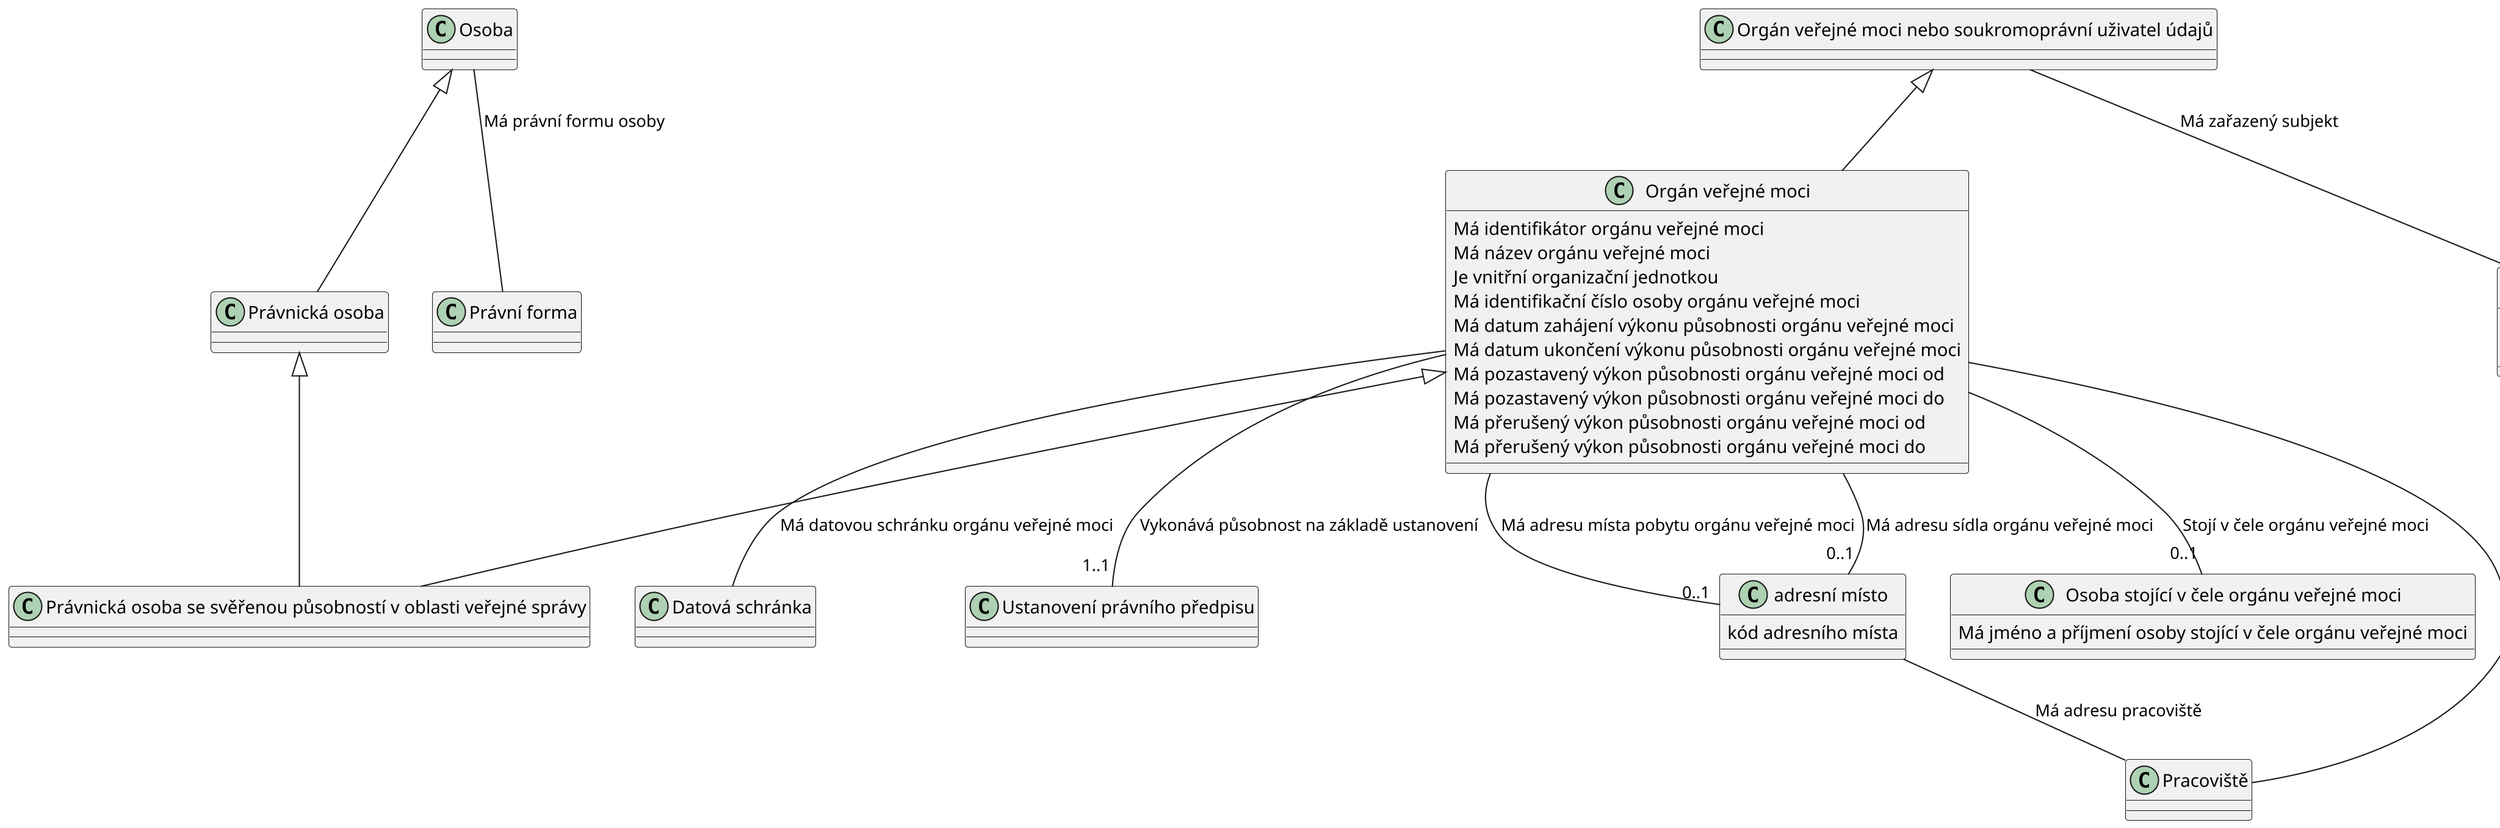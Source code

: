 @startuml
set namespaceSeparator none
skinparam dpi 200
class "Orgán veřejné moci" {
  Má identifikátor orgánu veřejné moci
  Má název orgánu veřejné moci
  Je vnitřní organizační jednotkou
  Má identifikační číslo osoby orgánu veřejné moci
  Má datum zahájení výkonu působnosti orgánu veřejné moci
  Má datum ukončení výkonu působnosti orgánu veřejné moci
  Má pozastavený výkon působnosti orgánu veřejné moci od
  Má pozastavený výkon působnosti orgánu veřejné moci do
  Má přerušený výkon působnosti orgánu veřejné moci od
  Má přerušený výkon působnosti orgánu veřejné moci do
}

class "Orgán veřejné moci nebo soukromoprávní uživatel údajů" {
}

class "Datová schránka" {
}

class "Ustanovení právního předpisu" {
}

class "Zařazení do kategorie" {
  Má datum zařazení do kategorie
  Má datum vyřazení z kategorie
}

class Kategorie {
}

class "adresní místo" {
  kód adresního místa
}

class "Osoba stojící v čele orgánu veřejné moci" {
  Má jméno a příjmení osoby stojící v čele orgánu veřejné moci
}

class "Pracoviště" {
}

class "Právnická osoba se svěřenou působností v oblasti veřejné správy" {
}

class "Právnická osoba" {
}

class Osoba {
}

class "Právní forma" {
}

"Orgán veřejné moci nebo soukromoprávní uživatel údajů" <|-- "Orgán veřejné moci"
"Orgán veřejné moci" <|-- "Právnická osoba se svěřenou působností v oblasti veřejné správy"
"Právnická osoba" <|-- "Právnická osoba se svěřenou působností v oblasti veřejné správy"
Osoba <|-- "Právnická osoba"
"Orgán veřejné moci" -- "Datová schránka" :  "Má datovou schránku orgánu veřejné moci"
"Orgán veřejné moci" -- "1..1" "Ustanovení právního předpisu" :  "Vykonává působnost na základě ustanovení"
"Orgán veřejné moci" -- "0..1" "adresní místo" :  "Má adresu místa pobytu orgánu veřejné moci"
"Orgán veřejné moci" -- "0..1" "adresní místo" :  "Má adresu sídla orgánu veřejné moci"
"Orgán veřejné moci" -- "0..1" "Osoba stojící v čele orgánu veřejné moci" :  "Stojí v čele orgánu veřejné moci"
"Orgán veřejné moci" -- "Pracoviště" :  "Má pracoviště vykonávající úkon"
"Orgán veřejné moci nebo soukromoprávní uživatel údajů" -- "Zařazení do kategorie" :  "Má zařazený subjekt"
"Zařazení do kategorie" -- "1..1" Kategorie :  "Zařazuje do kategorie"
"adresní místo" -- "Pracoviště" :  "Má adresu pracoviště"
Osoba -- "Právní forma" :  "Má právní formu osoby"
@enduml
